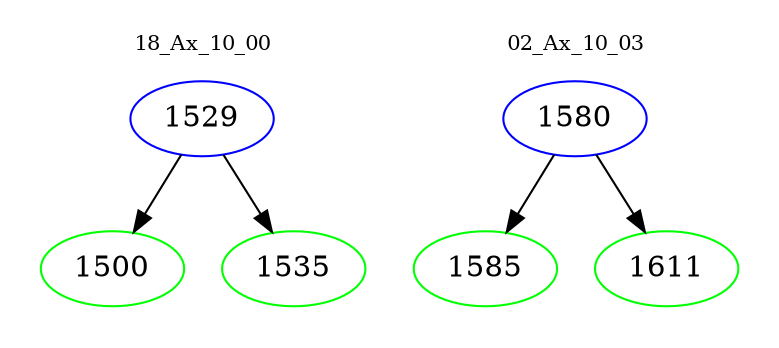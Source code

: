 digraph{
subgraph cluster_0 {
color = white
label = "18_Ax_10_00";
fontsize=10;
T0_1529 [label="1529", color="blue"]
T0_1529 -> T0_1500 [color="black"]
T0_1500 [label="1500", color="green"]
T0_1529 -> T0_1535 [color="black"]
T0_1535 [label="1535", color="green"]
}
subgraph cluster_1 {
color = white
label = "02_Ax_10_03";
fontsize=10;
T1_1580 [label="1580", color="blue"]
T1_1580 -> T1_1585 [color="black"]
T1_1585 [label="1585", color="green"]
T1_1580 -> T1_1611 [color="black"]
T1_1611 [label="1611", color="green"]
}
}
